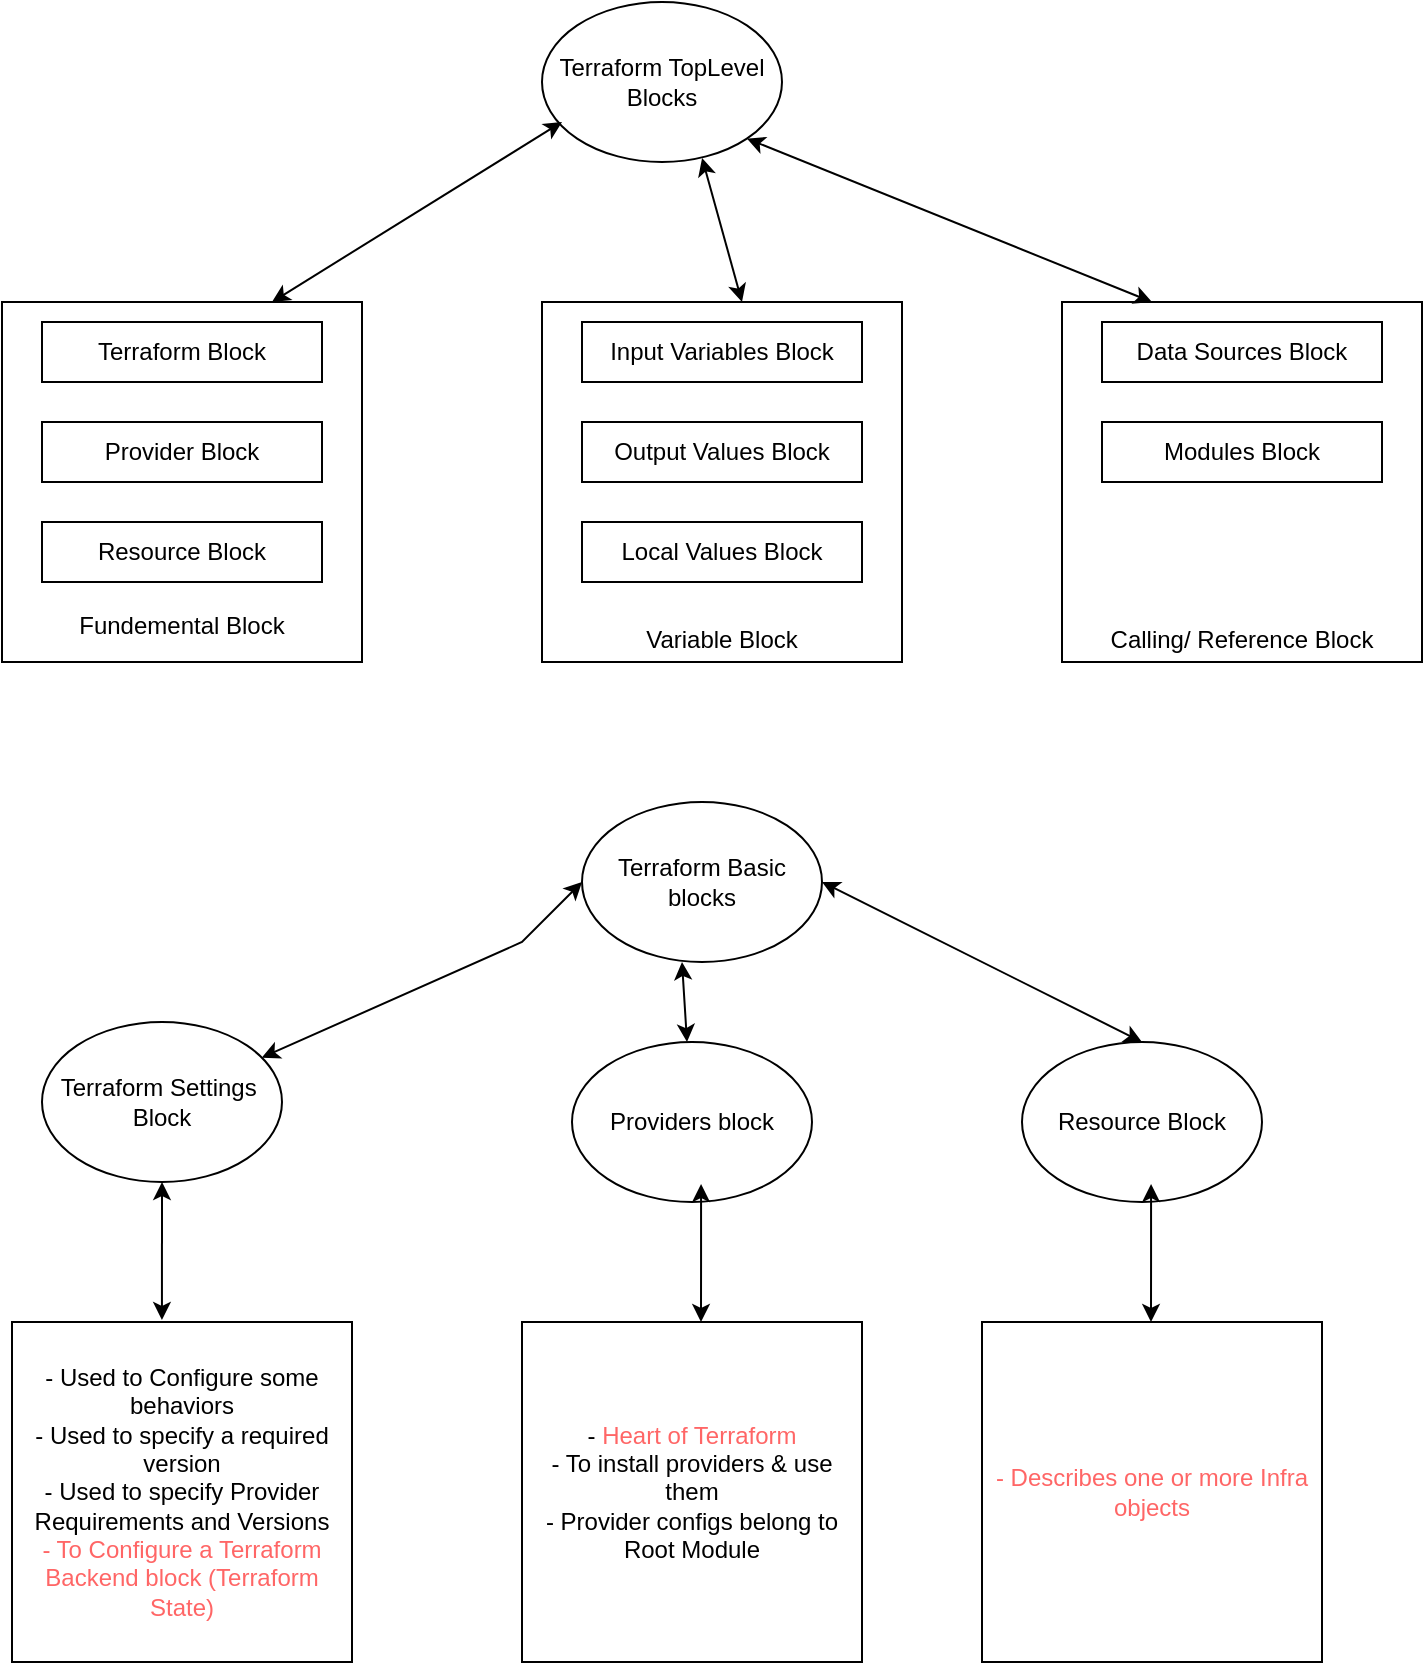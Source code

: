 <mxfile version="20.7.4" type="github">
  <diagram id="Sgv6cr8Wvo6JaJ9kn9vv" name="Page-1">
    <mxGraphModel dx="792" dy="778" grid="1" gridSize="10" guides="1" tooltips="1" connect="1" arrows="1" fold="1" page="1" pageScale="1" pageWidth="850" pageHeight="1100" math="0" shadow="0">
      <root>
        <mxCell id="0" />
        <mxCell id="1" parent="0" />
        <mxCell id="8_GV6-y4q7LSH-abXdu7-1" value="Terraform TopLevel&lt;br&gt;Blocks" style="ellipse;whiteSpace=wrap;html=1;" vertex="1" parent="1">
          <mxGeometry x="320" y="70" width="120" height="80" as="geometry" />
        </mxCell>
        <mxCell id="8_GV6-y4q7LSH-abXdu7-2" value="&lt;br&gt;&lt;br&gt;&lt;br&gt;&lt;br&gt;&lt;br&gt;&lt;br&gt;&lt;br&gt;&lt;br&gt;&lt;br&gt;&lt;br&gt;Fundemental Block" style="whiteSpace=wrap;html=1;aspect=fixed;" vertex="1" parent="1">
          <mxGeometry x="50" y="220" width="180" height="180" as="geometry" />
        </mxCell>
        <mxCell id="8_GV6-y4q7LSH-abXdu7-3" value="&lt;br&gt;&lt;br&gt;&lt;br&gt;&lt;br&gt;&lt;br&gt;&lt;br&gt;&lt;br&gt;&lt;br&gt;&lt;br&gt;&lt;br&gt;&lt;br&gt;Variable Block" style="whiteSpace=wrap;html=1;aspect=fixed;" vertex="1" parent="1">
          <mxGeometry x="320" y="220" width="180" height="180" as="geometry" />
        </mxCell>
        <mxCell id="8_GV6-y4q7LSH-abXdu7-4" value="&lt;br&gt;&lt;br&gt;&lt;br&gt;&lt;br&gt;&lt;br&gt;&lt;br&gt;&lt;br&gt;&lt;br&gt;&lt;br&gt;&lt;br&gt;&lt;br&gt;Calling/ Reference Block" style="whiteSpace=wrap;html=1;aspect=fixed;" vertex="1" parent="1">
          <mxGeometry x="580" y="220" width="180" height="180" as="geometry" />
        </mxCell>
        <mxCell id="8_GV6-y4q7LSH-abXdu7-5" value="Terraform Block" style="rounded=0;whiteSpace=wrap;html=1;" vertex="1" parent="1">
          <mxGeometry x="70" y="230" width="140" height="30" as="geometry" />
        </mxCell>
        <mxCell id="8_GV6-y4q7LSH-abXdu7-6" value="Provider Block" style="rounded=0;whiteSpace=wrap;html=1;" vertex="1" parent="1">
          <mxGeometry x="70" y="280" width="140" height="30" as="geometry" />
        </mxCell>
        <mxCell id="8_GV6-y4q7LSH-abXdu7-7" value="Resource Block" style="rounded=0;whiteSpace=wrap;html=1;" vertex="1" parent="1">
          <mxGeometry x="70" y="330" width="140" height="30" as="geometry" />
        </mxCell>
        <mxCell id="8_GV6-y4q7LSH-abXdu7-8" value="Input Variables Block" style="rounded=0;whiteSpace=wrap;html=1;" vertex="1" parent="1">
          <mxGeometry x="340" y="230" width="140" height="30" as="geometry" />
        </mxCell>
        <mxCell id="8_GV6-y4q7LSH-abXdu7-9" value="Output Values Block" style="rounded=0;whiteSpace=wrap;html=1;" vertex="1" parent="1">
          <mxGeometry x="340" y="280" width="140" height="30" as="geometry" />
        </mxCell>
        <mxCell id="8_GV6-y4q7LSH-abXdu7-10" value="Local Values Block" style="rounded=0;whiteSpace=wrap;html=1;" vertex="1" parent="1">
          <mxGeometry x="340" y="330" width="140" height="30" as="geometry" />
        </mxCell>
        <mxCell id="8_GV6-y4q7LSH-abXdu7-11" value="Data Sources Block" style="rounded=0;whiteSpace=wrap;html=1;" vertex="1" parent="1">
          <mxGeometry x="600" y="230" width="140" height="30" as="geometry" />
        </mxCell>
        <mxCell id="8_GV6-y4q7LSH-abXdu7-12" value="Modules Block" style="rounded=0;whiteSpace=wrap;html=1;" vertex="1" parent="1">
          <mxGeometry x="600" y="280" width="140" height="30" as="geometry" />
        </mxCell>
        <mxCell id="8_GV6-y4q7LSH-abXdu7-14" value="" style="endArrow=classic;startArrow=classic;html=1;rounded=0;exitX=0.75;exitY=0;exitDx=0;exitDy=0;" edge="1" parent="1" source="8_GV6-y4q7LSH-abXdu7-2">
          <mxGeometry width="50" height="50" relative="1" as="geometry">
            <mxPoint x="280" y="180" as="sourcePoint" />
            <mxPoint x="330" y="130" as="targetPoint" />
          </mxGeometry>
        </mxCell>
        <mxCell id="8_GV6-y4q7LSH-abXdu7-15" value="" style="endArrow=classic;startArrow=classic;html=1;rounded=0;exitX=0.75;exitY=0;exitDx=0;exitDy=0;entryX=0.667;entryY=0.975;entryDx=0;entryDy=0;entryPerimeter=0;" edge="1" parent="1" target="8_GV6-y4q7LSH-abXdu7-1">
          <mxGeometry width="50" height="50" relative="1" as="geometry">
            <mxPoint x="420" y="220" as="sourcePoint" />
            <mxPoint x="565" y="130" as="targetPoint" />
          </mxGeometry>
        </mxCell>
        <mxCell id="8_GV6-y4q7LSH-abXdu7-16" value="" style="endArrow=classic;startArrow=classic;html=1;rounded=0;exitX=0.25;exitY=0;exitDx=0;exitDy=0;entryX=1;entryY=1;entryDx=0;entryDy=0;" edge="1" parent="1" source="8_GV6-y4q7LSH-abXdu7-4" target="8_GV6-y4q7LSH-abXdu7-1">
          <mxGeometry x="0.047" y="-83" width="50" height="50" relative="1" as="geometry">
            <mxPoint x="509.96" y="212" as="sourcePoint" />
            <mxPoint x="490.0" y="140" as="targetPoint" />
            <mxPoint as="offset" />
          </mxGeometry>
        </mxCell>
        <mxCell id="8_GV6-y4q7LSH-abXdu7-17" value="Terraform Basic blocks" style="ellipse;whiteSpace=wrap;html=1;" vertex="1" parent="1">
          <mxGeometry x="340" y="470" width="120" height="80" as="geometry" />
        </mxCell>
        <mxCell id="8_GV6-y4q7LSH-abXdu7-18" value="Terraform Settings&amp;nbsp; Block" style="ellipse;whiteSpace=wrap;html=1;" vertex="1" parent="1">
          <mxGeometry x="70" y="580" width="120" height="80" as="geometry" />
        </mxCell>
        <mxCell id="8_GV6-y4q7LSH-abXdu7-19" value="Providers block" style="ellipse;whiteSpace=wrap;html=1;" vertex="1" parent="1">
          <mxGeometry x="335" y="590" width="120" height="80" as="geometry" />
        </mxCell>
        <mxCell id="8_GV6-y4q7LSH-abXdu7-20" value="Resource Block" style="ellipse;whiteSpace=wrap;html=1;" vertex="1" parent="1">
          <mxGeometry x="560" y="590" width="120" height="80" as="geometry" />
        </mxCell>
        <mxCell id="8_GV6-y4q7LSH-abXdu7-21" value="- Used to Configure some behaviors&lt;br&gt;- Used to specify a required version&lt;br&gt;- Used to specify Provider Requirements and Versions&lt;br&gt;&lt;font color=&quot;#ff6666&quot;&gt;- To Configure a Terraform Backend block (Terraform State)&lt;/font&gt;" style="whiteSpace=wrap;html=1;aspect=fixed;" vertex="1" parent="1">
          <mxGeometry x="55" y="730" width="170" height="170" as="geometry" />
        </mxCell>
        <mxCell id="8_GV6-y4q7LSH-abXdu7-22" value="" style="endArrow=classic;startArrow=classic;html=1;rounded=0;fontColor=#FF6666;exitX=0.441;exitY=-0.006;exitDx=0;exitDy=0;exitPerimeter=0;" edge="1" parent="1" source="8_GV6-y4q7LSH-abXdu7-21">
          <mxGeometry width="50" height="50" relative="1" as="geometry">
            <mxPoint x="80" y="710" as="sourcePoint" />
            <mxPoint x="130" y="660" as="targetPoint" />
          </mxGeometry>
        </mxCell>
        <mxCell id="8_GV6-y4q7LSH-abXdu7-23" value="- &lt;font color=&quot;#ff6666&quot;&gt;Heart of Terraform&lt;/font&gt;&lt;br&gt;- To install providers &amp;amp; use them&lt;br&gt;- Provider configs belong to Root Module" style="whiteSpace=wrap;html=1;aspect=fixed;" vertex="1" parent="1">
          <mxGeometry x="310" y="730" width="170" height="170" as="geometry" />
        </mxCell>
        <mxCell id="8_GV6-y4q7LSH-abXdu7-24" value="" style="endArrow=classic;startArrow=classic;html=1;rounded=0;fontColor=#FF6666;exitX=0.441;exitY=-0.006;exitDx=0;exitDy=0;exitPerimeter=0;" edge="1" parent="1">
          <mxGeometry width="50" height="50" relative="1" as="geometry">
            <mxPoint x="399.5" y="730" as="sourcePoint" />
            <mxPoint x="399.53" y="661.02" as="targetPoint" />
            <Array as="points">
              <mxPoint x="399.53" y="701.02" />
            </Array>
          </mxGeometry>
        </mxCell>
        <mxCell id="8_GV6-y4q7LSH-abXdu7-25" value="&lt;font color=&quot;#ff6666&quot;&gt;- Describes one or more Infra objects&lt;/font&gt;" style="whiteSpace=wrap;html=1;aspect=fixed;" vertex="1" parent="1">
          <mxGeometry x="540" y="730" width="170" height="170" as="geometry" />
        </mxCell>
        <mxCell id="8_GV6-y4q7LSH-abXdu7-26" value="" style="endArrow=classic;startArrow=classic;html=1;rounded=0;fontColor=#FF6666;exitX=0.441;exitY=-0.006;exitDx=0;exitDy=0;exitPerimeter=0;" edge="1" parent="1">
          <mxGeometry x="0.16" y="-220" width="50" height="50" relative="1" as="geometry">
            <mxPoint x="624.5" y="730" as="sourcePoint" />
            <mxPoint x="624.53" y="661.02" as="targetPoint" />
            <Array as="points">
              <mxPoint x="624.53" y="701.02" />
            </Array>
            <mxPoint as="offset" />
          </mxGeometry>
        </mxCell>
        <mxCell id="8_GV6-y4q7LSH-abXdu7-27" value="" style="endArrow=classic;startArrow=classic;html=1;rounded=0;fontColor=#FF6666;" edge="1" parent="1" source="8_GV6-y4q7LSH-abXdu7-18">
          <mxGeometry width="50" height="50" relative="1" as="geometry">
            <mxPoint x="290" y="560" as="sourcePoint" />
            <mxPoint x="340" y="510" as="targetPoint" />
            <Array as="points">
              <mxPoint x="310" y="540" />
            </Array>
          </mxGeometry>
        </mxCell>
        <mxCell id="8_GV6-y4q7LSH-abXdu7-28" value="" style="endArrow=classic;startArrow=classic;html=1;rounded=0;fontColor=#FF6666;entryX=1;entryY=0.5;entryDx=0;entryDy=0;" edge="1" parent="1" target="8_GV6-y4q7LSH-abXdu7-17">
          <mxGeometry width="50" height="50" relative="1" as="geometry">
            <mxPoint x="620" y="590" as="sourcePoint" />
            <mxPoint x="670" y="540" as="targetPoint" />
          </mxGeometry>
        </mxCell>
        <mxCell id="8_GV6-y4q7LSH-abXdu7-29" value="" style="endArrow=classic;startArrow=classic;html=1;rounded=0;fontColor=#FF6666;entryX=1;entryY=0.5;entryDx=0;entryDy=0;" edge="1" parent="1" source="8_GV6-y4q7LSH-abXdu7-19">
          <mxGeometry width="50" height="50" relative="1" as="geometry">
            <mxPoint x="550" y="630" as="sourcePoint" />
            <mxPoint x="390" y="550" as="targetPoint" />
          </mxGeometry>
        </mxCell>
      </root>
    </mxGraphModel>
  </diagram>
</mxfile>
